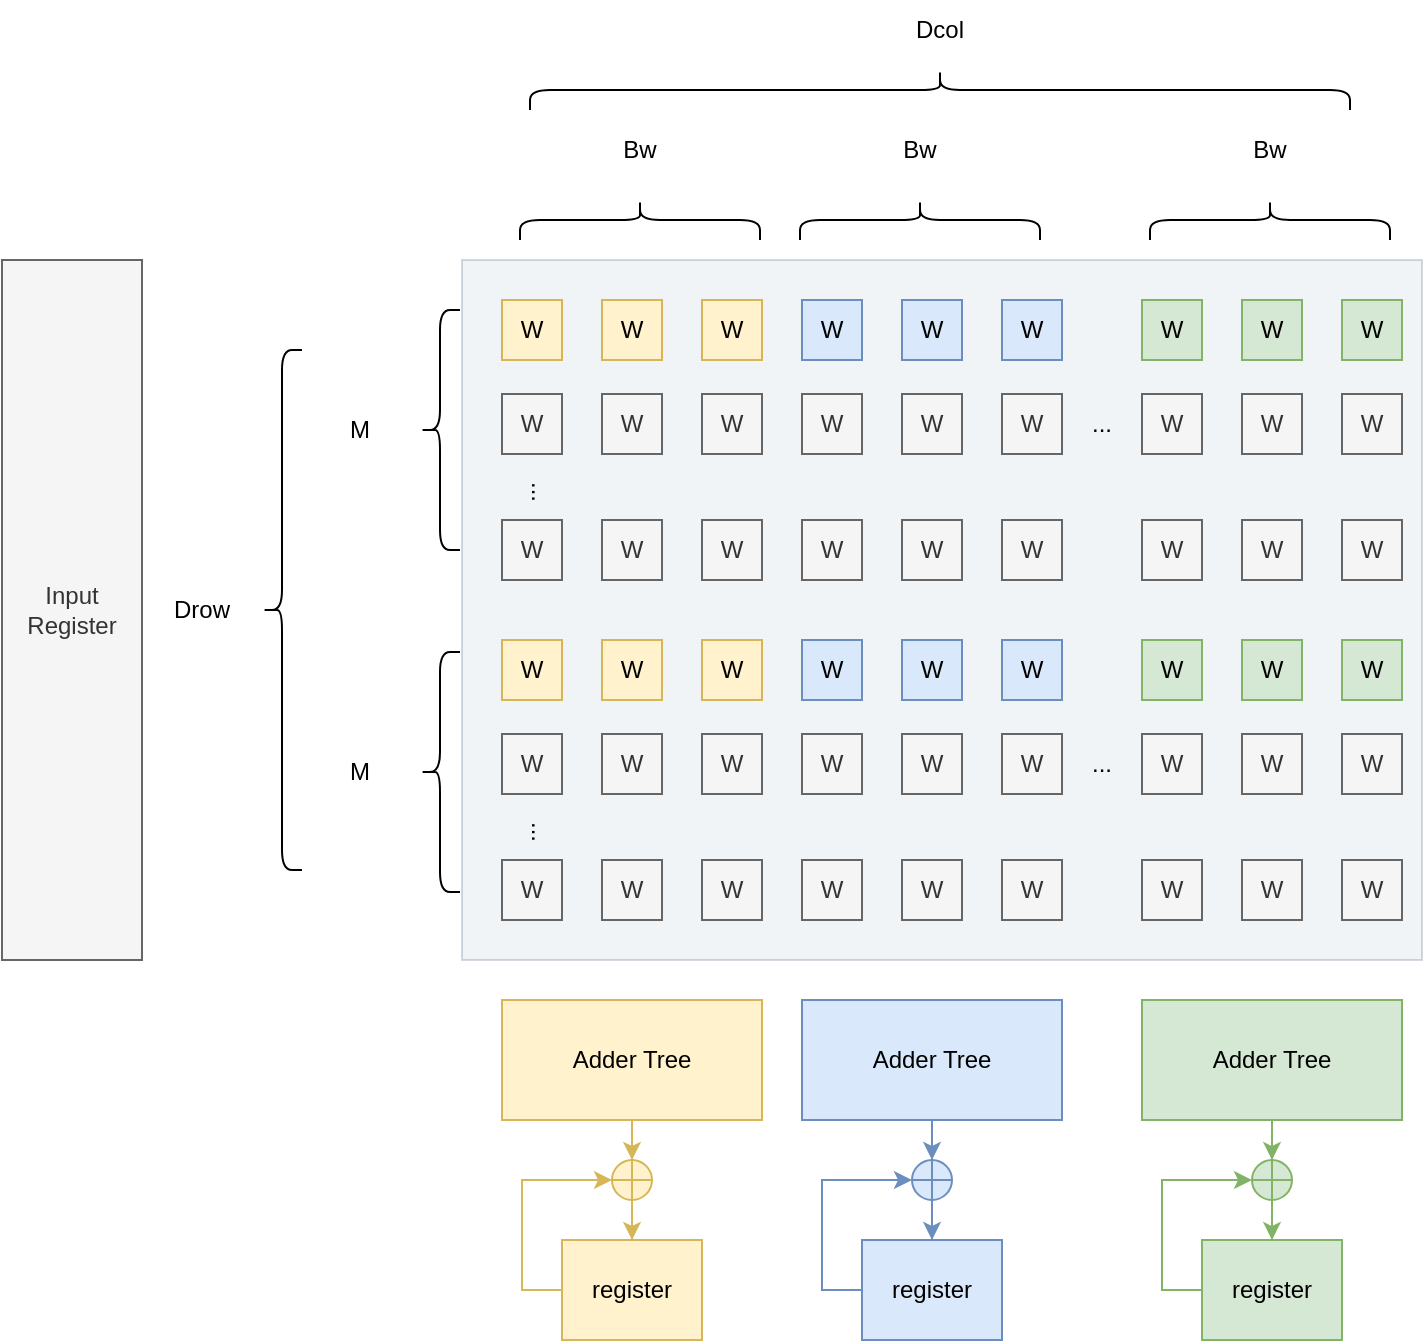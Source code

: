 <mxfile version="23.0.1" type="github">
  <diagram name="Page-1" id="5ItVl3hsBHIYpCp5SJ1j">
    <mxGraphModel dx="2222" dy="967" grid="1" gridSize="10" guides="1" tooltips="1" connect="1" arrows="1" fold="1" page="1" pageScale="1" pageWidth="850" pageHeight="1100" math="0" shadow="0">
      <root>
        <mxCell id="0" />
        <mxCell id="1" parent="0" />
        <mxCell id="jhdbiIO49YJ1NEHSqmLw-105" value="" style="rounded=0;whiteSpace=wrap;html=1;fillColor=#bac8d3;strokeColor=#23445d;opacity=20;" vertex="1" parent="1">
          <mxGeometry x="220" y="230" width="480" height="350" as="geometry" />
        </mxCell>
        <mxCell id="jhdbiIO49YJ1NEHSqmLw-1" value="W" style="rounded=0;whiteSpace=wrap;html=1;fillColor=#fff2cc;strokeColor=#d6b656;" vertex="1" parent="1">
          <mxGeometry x="240" y="250" width="30" height="30" as="geometry" />
        </mxCell>
        <mxCell id="jhdbiIO49YJ1NEHSqmLw-2" value="W" style="rounded=0;whiteSpace=wrap;html=1;fillColor=#fff2cc;strokeColor=#d6b656;" vertex="1" parent="1">
          <mxGeometry x="290" y="250" width="30" height="30" as="geometry" />
        </mxCell>
        <mxCell id="jhdbiIO49YJ1NEHSqmLw-3" value="W" style="rounded=0;whiteSpace=wrap;html=1;fillColor=#fff2cc;strokeColor=#d6b656;" vertex="1" parent="1">
          <mxGeometry x="340" y="250" width="30" height="30" as="geometry" />
        </mxCell>
        <mxCell id="jhdbiIO49YJ1NEHSqmLw-4" value="W" style="rounded=0;whiteSpace=wrap;html=1;fillColor=#dae8fc;strokeColor=#6c8ebf;" vertex="1" parent="1">
          <mxGeometry x="390" y="250" width="30" height="30" as="geometry" />
        </mxCell>
        <mxCell id="jhdbiIO49YJ1NEHSqmLw-5" value="W" style="rounded=0;whiteSpace=wrap;html=1;fillColor=#dae8fc;strokeColor=#6c8ebf;" vertex="1" parent="1">
          <mxGeometry x="440" y="250" width="30" height="30" as="geometry" />
        </mxCell>
        <mxCell id="jhdbiIO49YJ1NEHSqmLw-6" value="W" style="rounded=0;whiteSpace=wrap;html=1;fillColor=#dae8fc;strokeColor=#6c8ebf;" vertex="1" parent="1">
          <mxGeometry x="490" y="250" width="30" height="30" as="geometry" />
        </mxCell>
        <mxCell id="jhdbiIO49YJ1NEHSqmLw-7" value="W" style="rounded=0;whiteSpace=wrap;html=1;fillColor=#d5e8d4;strokeColor=#82b366;" vertex="1" parent="1">
          <mxGeometry x="560" y="250" width="30" height="30" as="geometry" />
        </mxCell>
        <mxCell id="jhdbiIO49YJ1NEHSqmLw-8" value="W" style="rounded=0;whiteSpace=wrap;html=1;fillColor=#d5e8d4;strokeColor=#82b366;" vertex="1" parent="1">
          <mxGeometry x="610" y="250" width="30" height="30" as="geometry" />
        </mxCell>
        <mxCell id="jhdbiIO49YJ1NEHSqmLw-9" value="W" style="rounded=0;whiteSpace=wrap;html=1;fillColor=#d5e8d4;strokeColor=#82b366;" vertex="1" parent="1">
          <mxGeometry x="660" y="250" width="30" height="30" as="geometry" />
        </mxCell>
        <mxCell id="jhdbiIO49YJ1NEHSqmLw-10" value="..." style="text;html=1;strokeColor=none;fillColor=none;align=center;verticalAlign=middle;whiteSpace=wrap;rounded=0;" vertex="1" parent="1">
          <mxGeometry x="510" y="297" width="60" height="30" as="geometry" />
        </mxCell>
        <mxCell id="jhdbiIO49YJ1NEHSqmLw-11" value="W" style="rounded=0;whiteSpace=wrap;html=1;fillColor=#f5f5f5;fontColor=#333333;strokeColor=#666666;" vertex="1" parent="1">
          <mxGeometry x="240" y="297" width="30" height="30" as="geometry" />
        </mxCell>
        <mxCell id="jhdbiIO49YJ1NEHSqmLw-12" value="W" style="rounded=0;whiteSpace=wrap;html=1;fillColor=#f5f5f5;fontColor=#333333;strokeColor=#666666;" vertex="1" parent="1">
          <mxGeometry x="290" y="297" width="30" height="30" as="geometry" />
        </mxCell>
        <mxCell id="jhdbiIO49YJ1NEHSqmLw-13" value="W" style="rounded=0;whiteSpace=wrap;html=1;fillColor=#f5f5f5;fontColor=#333333;strokeColor=#666666;" vertex="1" parent="1">
          <mxGeometry x="340" y="297" width="30" height="30" as="geometry" />
        </mxCell>
        <mxCell id="jhdbiIO49YJ1NEHSqmLw-14" value="W" style="rounded=0;whiteSpace=wrap;html=1;fillColor=#f5f5f5;fontColor=#333333;strokeColor=#666666;" vertex="1" parent="1">
          <mxGeometry x="390" y="297" width="30" height="30" as="geometry" />
        </mxCell>
        <mxCell id="jhdbiIO49YJ1NEHSqmLw-15" value="W" style="rounded=0;whiteSpace=wrap;html=1;fillColor=#f5f5f5;fontColor=#333333;strokeColor=#666666;" vertex="1" parent="1">
          <mxGeometry x="440" y="297" width="30" height="30" as="geometry" />
        </mxCell>
        <mxCell id="jhdbiIO49YJ1NEHSqmLw-16" value="W" style="rounded=0;whiteSpace=wrap;html=1;fillColor=#f5f5f5;fontColor=#333333;strokeColor=#666666;" vertex="1" parent="1">
          <mxGeometry x="490" y="297" width="30" height="30" as="geometry" />
        </mxCell>
        <mxCell id="jhdbiIO49YJ1NEHSqmLw-17" value="W" style="rounded=0;whiteSpace=wrap;html=1;fillColor=#f5f5f5;fontColor=#333333;strokeColor=#666666;" vertex="1" parent="1">
          <mxGeometry x="560" y="297" width="30" height="30" as="geometry" />
        </mxCell>
        <mxCell id="jhdbiIO49YJ1NEHSqmLw-18" value="W" style="rounded=0;whiteSpace=wrap;html=1;fillColor=#f5f5f5;fontColor=#333333;strokeColor=#666666;" vertex="1" parent="1">
          <mxGeometry x="610" y="297" width="30" height="30" as="geometry" />
        </mxCell>
        <mxCell id="jhdbiIO49YJ1NEHSqmLw-19" value="W" style="rounded=0;whiteSpace=wrap;html=1;fillColor=#f5f5f5;fontColor=#333333;strokeColor=#666666;" vertex="1" parent="1">
          <mxGeometry x="660" y="297" width="30" height="30" as="geometry" />
        </mxCell>
        <mxCell id="jhdbiIO49YJ1NEHSqmLw-20" value="W" style="rounded=0;whiteSpace=wrap;html=1;fillColor=#f5f5f5;fontColor=#333333;strokeColor=#666666;" vertex="1" parent="1">
          <mxGeometry x="240" y="360" width="30" height="30" as="geometry" />
        </mxCell>
        <mxCell id="jhdbiIO49YJ1NEHSqmLw-21" value="W" style="rounded=0;whiteSpace=wrap;html=1;fillColor=#f5f5f5;fontColor=#333333;strokeColor=#666666;" vertex="1" parent="1">
          <mxGeometry x="290" y="360" width="30" height="30" as="geometry" />
        </mxCell>
        <mxCell id="jhdbiIO49YJ1NEHSqmLw-22" value="W" style="rounded=0;whiteSpace=wrap;html=1;fillColor=#f5f5f5;fontColor=#333333;strokeColor=#666666;" vertex="1" parent="1">
          <mxGeometry x="340" y="360" width="30" height="30" as="geometry" />
        </mxCell>
        <mxCell id="jhdbiIO49YJ1NEHSqmLw-23" value="W" style="rounded=0;whiteSpace=wrap;html=1;fillColor=#f5f5f5;fontColor=#333333;strokeColor=#666666;" vertex="1" parent="1">
          <mxGeometry x="390" y="360" width="30" height="30" as="geometry" />
        </mxCell>
        <mxCell id="jhdbiIO49YJ1NEHSqmLw-24" value="W" style="rounded=0;whiteSpace=wrap;html=1;fillColor=#f5f5f5;fontColor=#333333;strokeColor=#666666;" vertex="1" parent="1">
          <mxGeometry x="440" y="360" width="30" height="30" as="geometry" />
        </mxCell>
        <mxCell id="jhdbiIO49YJ1NEHSqmLw-25" value="W" style="rounded=0;whiteSpace=wrap;html=1;fillColor=#f5f5f5;fontColor=#333333;strokeColor=#666666;" vertex="1" parent="1">
          <mxGeometry x="490" y="360" width="30" height="30" as="geometry" />
        </mxCell>
        <mxCell id="jhdbiIO49YJ1NEHSqmLw-26" value="W" style="rounded=0;whiteSpace=wrap;html=1;fillColor=#f5f5f5;fontColor=#333333;strokeColor=#666666;" vertex="1" parent="1">
          <mxGeometry x="560" y="360" width="30" height="30" as="geometry" />
        </mxCell>
        <mxCell id="jhdbiIO49YJ1NEHSqmLw-27" value="W" style="rounded=0;whiteSpace=wrap;html=1;fillColor=#f5f5f5;fontColor=#333333;strokeColor=#666666;" vertex="1" parent="1">
          <mxGeometry x="610" y="360" width="30" height="30" as="geometry" />
        </mxCell>
        <mxCell id="jhdbiIO49YJ1NEHSqmLw-28" value="W" style="rounded=0;whiteSpace=wrap;html=1;fillColor=#f5f5f5;fontColor=#333333;strokeColor=#666666;" vertex="1" parent="1">
          <mxGeometry x="660" y="360" width="30" height="30" as="geometry" />
        </mxCell>
        <mxCell id="jhdbiIO49YJ1NEHSqmLw-38" value="..." style="text;html=1;strokeColor=none;fillColor=none;align=center;verticalAlign=middle;whiteSpace=wrap;rounded=0;labelPosition=center;verticalLabelPosition=middle;rotation=90;" vertex="1" parent="1">
          <mxGeometry x="229" y="331" width="60" height="30" as="geometry" />
        </mxCell>
        <mxCell id="jhdbiIO49YJ1NEHSqmLw-39" value="W" style="rounded=0;whiteSpace=wrap;html=1;fillColor=#fff2cc;strokeColor=#d6b656;" vertex="1" parent="1">
          <mxGeometry x="240" y="420" width="30" height="30" as="geometry" />
        </mxCell>
        <mxCell id="jhdbiIO49YJ1NEHSqmLw-40" value="W" style="rounded=0;whiteSpace=wrap;html=1;fillColor=#fff2cc;strokeColor=#d6b656;" vertex="1" parent="1">
          <mxGeometry x="290" y="420" width="30" height="30" as="geometry" />
        </mxCell>
        <mxCell id="jhdbiIO49YJ1NEHSqmLw-41" value="W" style="rounded=0;whiteSpace=wrap;html=1;fillColor=#fff2cc;strokeColor=#d6b656;" vertex="1" parent="1">
          <mxGeometry x="340" y="420" width="30" height="30" as="geometry" />
        </mxCell>
        <mxCell id="jhdbiIO49YJ1NEHSqmLw-42" value="W" style="rounded=0;whiteSpace=wrap;html=1;fillColor=#dae8fc;strokeColor=#6c8ebf;" vertex="1" parent="1">
          <mxGeometry x="390" y="420" width="30" height="30" as="geometry" />
        </mxCell>
        <mxCell id="jhdbiIO49YJ1NEHSqmLw-43" value="W" style="rounded=0;whiteSpace=wrap;html=1;fillColor=#dae8fc;strokeColor=#6c8ebf;" vertex="1" parent="1">
          <mxGeometry x="440" y="420" width="30" height="30" as="geometry" />
        </mxCell>
        <mxCell id="jhdbiIO49YJ1NEHSqmLw-44" value="W" style="rounded=0;whiteSpace=wrap;html=1;fillColor=#dae8fc;strokeColor=#6c8ebf;" vertex="1" parent="1">
          <mxGeometry x="490" y="420" width="30" height="30" as="geometry" />
        </mxCell>
        <mxCell id="jhdbiIO49YJ1NEHSqmLw-45" value="W" style="rounded=0;whiteSpace=wrap;html=1;fillColor=#d5e8d4;strokeColor=#82b366;" vertex="1" parent="1">
          <mxGeometry x="560" y="420" width="30" height="30" as="geometry" />
        </mxCell>
        <mxCell id="jhdbiIO49YJ1NEHSqmLw-46" value="W" style="rounded=0;whiteSpace=wrap;html=1;fillColor=#d5e8d4;strokeColor=#82b366;" vertex="1" parent="1">
          <mxGeometry x="610" y="420" width="30" height="30" as="geometry" />
        </mxCell>
        <mxCell id="jhdbiIO49YJ1NEHSqmLw-47" value="W" style="rounded=0;whiteSpace=wrap;html=1;fillColor=#d5e8d4;strokeColor=#82b366;" vertex="1" parent="1">
          <mxGeometry x="660" y="420" width="30" height="30" as="geometry" />
        </mxCell>
        <mxCell id="jhdbiIO49YJ1NEHSqmLw-48" value="..." style="text;html=1;strokeColor=none;fillColor=none;align=center;verticalAlign=middle;whiteSpace=wrap;rounded=0;" vertex="1" parent="1">
          <mxGeometry x="510" y="467" width="60" height="30" as="geometry" />
        </mxCell>
        <mxCell id="jhdbiIO49YJ1NEHSqmLw-49" value="W" style="rounded=0;whiteSpace=wrap;html=1;fillColor=#f5f5f5;fontColor=#333333;strokeColor=#666666;" vertex="1" parent="1">
          <mxGeometry x="240" y="467" width="30" height="30" as="geometry" />
        </mxCell>
        <mxCell id="jhdbiIO49YJ1NEHSqmLw-50" value="W" style="rounded=0;whiteSpace=wrap;html=1;fillColor=#f5f5f5;fontColor=#333333;strokeColor=#666666;" vertex="1" parent="1">
          <mxGeometry x="290" y="467" width="30" height="30" as="geometry" />
        </mxCell>
        <mxCell id="jhdbiIO49YJ1NEHSqmLw-51" value="W" style="rounded=0;whiteSpace=wrap;html=1;fillColor=#f5f5f5;fontColor=#333333;strokeColor=#666666;" vertex="1" parent="1">
          <mxGeometry x="340" y="467" width="30" height="30" as="geometry" />
        </mxCell>
        <mxCell id="jhdbiIO49YJ1NEHSqmLw-52" value="W" style="rounded=0;whiteSpace=wrap;html=1;fillColor=#f5f5f5;fontColor=#333333;strokeColor=#666666;" vertex="1" parent="1">
          <mxGeometry x="390" y="467" width="30" height="30" as="geometry" />
        </mxCell>
        <mxCell id="jhdbiIO49YJ1NEHSqmLw-53" value="W" style="rounded=0;whiteSpace=wrap;html=1;fillColor=#f5f5f5;fontColor=#333333;strokeColor=#666666;" vertex="1" parent="1">
          <mxGeometry x="440" y="467" width="30" height="30" as="geometry" />
        </mxCell>
        <mxCell id="jhdbiIO49YJ1NEHSqmLw-54" value="W" style="rounded=0;whiteSpace=wrap;html=1;fillColor=#f5f5f5;fontColor=#333333;strokeColor=#666666;" vertex="1" parent="1">
          <mxGeometry x="490" y="467" width="30" height="30" as="geometry" />
        </mxCell>
        <mxCell id="jhdbiIO49YJ1NEHSqmLw-55" value="W" style="rounded=0;whiteSpace=wrap;html=1;fillColor=#f5f5f5;fontColor=#333333;strokeColor=#666666;" vertex="1" parent="1">
          <mxGeometry x="560" y="467" width="30" height="30" as="geometry" />
        </mxCell>
        <mxCell id="jhdbiIO49YJ1NEHSqmLw-56" value="W" style="rounded=0;whiteSpace=wrap;html=1;fillColor=#f5f5f5;fontColor=#333333;strokeColor=#666666;" vertex="1" parent="1">
          <mxGeometry x="610" y="467" width="30" height="30" as="geometry" />
        </mxCell>
        <mxCell id="jhdbiIO49YJ1NEHSqmLw-57" value="W" style="rounded=0;whiteSpace=wrap;html=1;fillColor=#f5f5f5;fontColor=#333333;strokeColor=#666666;" vertex="1" parent="1">
          <mxGeometry x="660" y="467" width="30" height="30" as="geometry" />
        </mxCell>
        <mxCell id="jhdbiIO49YJ1NEHSqmLw-58" value="W" style="rounded=0;whiteSpace=wrap;html=1;fillColor=#f5f5f5;fontColor=#333333;strokeColor=#666666;" vertex="1" parent="1">
          <mxGeometry x="240" y="530" width="30" height="30" as="geometry" />
        </mxCell>
        <mxCell id="jhdbiIO49YJ1NEHSqmLw-59" value="W" style="rounded=0;whiteSpace=wrap;html=1;fillColor=#f5f5f5;fontColor=#333333;strokeColor=#666666;" vertex="1" parent="1">
          <mxGeometry x="290" y="530" width="30" height="30" as="geometry" />
        </mxCell>
        <mxCell id="jhdbiIO49YJ1NEHSqmLw-60" value="W" style="rounded=0;whiteSpace=wrap;html=1;fillColor=#f5f5f5;fontColor=#333333;strokeColor=#666666;" vertex="1" parent="1">
          <mxGeometry x="340" y="530" width="30" height="30" as="geometry" />
        </mxCell>
        <mxCell id="jhdbiIO49YJ1NEHSqmLw-61" value="W" style="rounded=0;whiteSpace=wrap;html=1;fillColor=#f5f5f5;fontColor=#333333;strokeColor=#666666;" vertex="1" parent="1">
          <mxGeometry x="390" y="530" width="30" height="30" as="geometry" />
        </mxCell>
        <mxCell id="jhdbiIO49YJ1NEHSqmLw-62" value="W" style="rounded=0;whiteSpace=wrap;html=1;fillColor=#f5f5f5;fontColor=#333333;strokeColor=#666666;" vertex="1" parent="1">
          <mxGeometry x="440" y="530" width="30" height="30" as="geometry" />
        </mxCell>
        <mxCell id="jhdbiIO49YJ1NEHSqmLw-63" value="W" style="rounded=0;whiteSpace=wrap;html=1;fillColor=#f5f5f5;fontColor=#333333;strokeColor=#666666;" vertex="1" parent="1">
          <mxGeometry x="490" y="530" width="30" height="30" as="geometry" />
        </mxCell>
        <mxCell id="jhdbiIO49YJ1NEHSqmLw-64" value="W" style="rounded=0;whiteSpace=wrap;html=1;fillColor=#f5f5f5;fontColor=#333333;strokeColor=#666666;" vertex="1" parent="1">
          <mxGeometry x="560" y="530" width="30" height="30" as="geometry" />
        </mxCell>
        <mxCell id="jhdbiIO49YJ1NEHSqmLw-65" value="W" style="rounded=0;whiteSpace=wrap;html=1;fillColor=#f5f5f5;fontColor=#333333;strokeColor=#666666;" vertex="1" parent="1">
          <mxGeometry x="610" y="530" width="30" height="30" as="geometry" />
        </mxCell>
        <mxCell id="jhdbiIO49YJ1NEHSqmLw-66" value="W" style="rounded=0;whiteSpace=wrap;html=1;fillColor=#f5f5f5;fontColor=#333333;strokeColor=#666666;" vertex="1" parent="1">
          <mxGeometry x="660" y="530" width="30" height="30" as="geometry" />
        </mxCell>
        <mxCell id="jhdbiIO49YJ1NEHSqmLw-67" value="..." style="text;html=1;strokeColor=none;fillColor=none;align=center;verticalAlign=middle;whiteSpace=wrap;rounded=0;labelPosition=center;verticalLabelPosition=middle;rotation=90;" vertex="1" parent="1">
          <mxGeometry x="229" y="501" width="60" height="30" as="geometry" />
        </mxCell>
        <mxCell id="jhdbiIO49YJ1NEHSqmLw-68" value="" style="shape=curlyBracket;whiteSpace=wrap;html=1;rounded=1;labelPosition=left;verticalLabelPosition=middle;align=right;verticalAlign=middle;" vertex="1" parent="1">
          <mxGeometry x="199" y="255" width="20" height="120" as="geometry" />
        </mxCell>
        <mxCell id="jhdbiIO49YJ1NEHSqmLw-69" value="M" style="text;html=1;strokeColor=none;fillColor=none;align=center;verticalAlign=middle;whiteSpace=wrap;rounded=0;" vertex="1" parent="1">
          <mxGeometry x="139" y="300" width="60" height="30" as="geometry" />
        </mxCell>
        <mxCell id="jhdbiIO49YJ1NEHSqmLw-70" value="" style="shape=curlyBracket;whiteSpace=wrap;html=1;rounded=1;labelPosition=left;verticalLabelPosition=middle;align=right;verticalAlign=middle;rotation=90;" vertex="1" parent="1">
          <mxGeometry x="299" y="150" width="20" height="120" as="geometry" />
        </mxCell>
        <mxCell id="jhdbiIO49YJ1NEHSqmLw-71" value="Bw" style="text;html=1;strokeColor=none;fillColor=none;align=center;verticalAlign=middle;whiteSpace=wrap;rounded=0;" vertex="1" parent="1">
          <mxGeometry x="279" y="160" width="60" height="30" as="geometry" />
        </mxCell>
        <mxCell id="jhdbiIO49YJ1NEHSqmLw-72" value="" style="shape=curlyBracket;whiteSpace=wrap;html=1;rounded=1;labelPosition=left;verticalLabelPosition=middle;align=right;verticalAlign=middle;rotation=90;" vertex="1" parent="1">
          <mxGeometry x="439" y="150" width="20" height="120" as="geometry" />
        </mxCell>
        <mxCell id="jhdbiIO49YJ1NEHSqmLw-73" value="" style="shape=curlyBracket;whiteSpace=wrap;html=1;rounded=1;labelPosition=left;verticalLabelPosition=middle;align=right;verticalAlign=middle;rotation=90;" vertex="1" parent="1">
          <mxGeometry x="614" y="150" width="20" height="120" as="geometry" />
        </mxCell>
        <mxCell id="jhdbiIO49YJ1NEHSqmLw-74" value="" style="shape=curlyBracket;whiteSpace=wrap;html=1;rounded=1;labelPosition=left;verticalLabelPosition=middle;align=right;verticalAlign=middle;rotation=90;direction=north;" vertex="1" parent="1">
          <mxGeometry x="149" y="476" width="120" height="20" as="geometry" />
        </mxCell>
        <mxCell id="jhdbiIO49YJ1NEHSqmLw-75" value="M" style="text;html=1;strokeColor=none;fillColor=none;align=center;verticalAlign=middle;whiteSpace=wrap;rounded=0;" vertex="1" parent="1">
          <mxGeometry x="139" y="471" width="60" height="30" as="geometry" />
        </mxCell>
        <mxCell id="jhdbiIO49YJ1NEHSqmLw-76" value="Bw" style="text;html=1;strokeColor=none;fillColor=none;align=center;verticalAlign=middle;whiteSpace=wrap;rounded=0;" vertex="1" parent="1">
          <mxGeometry x="419" y="160" width="60" height="30" as="geometry" />
        </mxCell>
        <mxCell id="jhdbiIO49YJ1NEHSqmLw-77" value="Bw" style="text;html=1;strokeColor=none;fillColor=none;align=center;verticalAlign=middle;whiteSpace=wrap;rounded=0;" vertex="1" parent="1">
          <mxGeometry x="594" y="160" width="60" height="30" as="geometry" />
        </mxCell>
        <mxCell id="jhdbiIO49YJ1NEHSqmLw-78" value="" style="shape=curlyBracket;whiteSpace=wrap;html=1;rounded=1;labelPosition=left;verticalLabelPosition=middle;align=right;verticalAlign=middle;rotation=90;" vertex="1" parent="1">
          <mxGeometry x="449" y="-60" width="20" height="410" as="geometry" />
        </mxCell>
        <mxCell id="jhdbiIO49YJ1NEHSqmLw-79" value="Dcol" style="text;html=1;strokeColor=none;fillColor=none;align=center;verticalAlign=middle;whiteSpace=wrap;rounded=0;" vertex="1" parent="1">
          <mxGeometry x="429" y="100" width="60" height="30" as="geometry" />
        </mxCell>
        <mxCell id="jhdbiIO49YJ1NEHSqmLw-80" value="" style="shape=curlyBracket;whiteSpace=wrap;html=1;rounded=1;labelPosition=left;verticalLabelPosition=middle;align=right;verticalAlign=middle;rotation=90;direction=north;" vertex="1" parent="1">
          <mxGeometry y="395" width="260" height="20" as="geometry" />
        </mxCell>
        <mxCell id="jhdbiIO49YJ1NEHSqmLw-81" value="Drow" style="text;html=1;strokeColor=none;fillColor=none;align=center;verticalAlign=middle;whiteSpace=wrap;rounded=0;" vertex="1" parent="1">
          <mxGeometry x="60" y="390" width="60" height="30" as="geometry" />
        </mxCell>
        <mxCell id="jhdbiIO49YJ1NEHSqmLw-89" style="edgeStyle=orthogonalEdgeStyle;rounded=0;orthogonalLoop=1;jettySize=auto;html=1;entryX=0.5;entryY=0;entryDx=0;entryDy=0;fillColor=#fff2cc;strokeColor=#d6b656;" edge="1" parent="1" source="jhdbiIO49YJ1NEHSqmLw-84" target="jhdbiIO49YJ1NEHSqmLw-88">
          <mxGeometry relative="1" as="geometry" />
        </mxCell>
        <mxCell id="jhdbiIO49YJ1NEHSqmLw-84" value="Adder Tree" style="rounded=0;whiteSpace=wrap;html=1;fillColor=#fff2cc;strokeColor=#d6b656;" vertex="1" parent="1">
          <mxGeometry x="240" y="600" width="130" height="60" as="geometry" />
        </mxCell>
        <mxCell id="jhdbiIO49YJ1NEHSqmLw-90" style="edgeStyle=orthogonalEdgeStyle;rounded=0;orthogonalLoop=1;jettySize=auto;html=1;entryX=0;entryY=0.5;entryDx=0;entryDy=0;exitX=0;exitY=0.5;exitDx=0;exitDy=0;fillColor=#fff2cc;strokeColor=#d6b656;" edge="1" parent="1" source="jhdbiIO49YJ1NEHSqmLw-87" target="jhdbiIO49YJ1NEHSqmLw-88">
          <mxGeometry relative="1" as="geometry" />
        </mxCell>
        <mxCell id="jhdbiIO49YJ1NEHSqmLw-87" value="register" style="rounded=0;whiteSpace=wrap;html=1;fillColor=#fff2cc;strokeColor=#d6b656;" vertex="1" parent="1">
          <mxGeometry x="270" y="720" width="70" height="50" as="geometry" />
        </mxCell>
        <mxCell id="jhdbiIO49YJ1NEHSqmLw-91" style="edgeStyle=orthogonalEdgeStyle;rounded=0;orthogonalLoop=1;jettySize=auto;html=1;entryX=0.5;entryY=0;entryDx=0;entryDy=0;fillColor=#fff2cc;strokeColor=#d6b656;" edge="1" parent="1" source="jhdbiIO49YJ1NEHSqmLw-88" target="jhdbiIO49YJ1NEHSqmLw-87">
          <mxGeometry relative="1" as="geometry" />
        </mxCell>
        <mxCell id="jhdbiIO49YJ1NEHSqmLw-88" value="" style="shape=orEllipse;perimeter=ellipsePerimeter;whiteSpace=wrap;html=1;backgroundOutline=1;fillColor=#fff2cc;strokeColor=#d6b656;" vertex="1" parent="1">
          <mxGeometry x="295" y="680" width="20" height="20" as="geometry" />
        </mxCell>
        <mxCell id="jhdbiIO49YJ1NEHSqmLw-92" style="edgeStyle=orthogonalEdgeStyle;rounded=0;orthogonalLoop=1;jettySize=auto;html=1;entryX=0.5;entryY=0;entryDx=0;entryDy=0;fillColor=#dae8fc;strokeColor=#6c8ebf;" edge="1" parent="1" source="jhdbiIO49YJ1NEHSqmLw-93" target="jhdbiIO49YJ1NEHSqmLw-97">
          <mxGeometry relative="1" as="geometry" />
        </mxCell>
        <mxCell id="jhdbiIO49YJ1NEHSqmLw-93" value="Adder Tree" style="rounded=0;whiteSpace=wrap;html=1;fillColor=#dae8fc;strokeColor=#6c8ebf;" vertex="1" parent="1">
          <mxGeometry x="390" y="600" width="130" height="60" as="geometry" />
        </mxCell>
        <mxCell id="jhdbiIO49YJ1NEHSqmLw-94" style="edgeStyle=orthogonalEdgeStyle;rounded=0;orthogonalLoop=1;jettySize=auto;html=1;entryX=0;entryY=0.5;entryDx=0;entryDy=0;exitX=0;exitY=0.5;exitDx=0;exitDy=0;fillColor=#dae8fc;strokeColor=#6c8ebf;" edge="1" parent="1" source="jhdbiIO49YJ1NEHSqmLw-95" target="jhdbiIO49YJ1NEHSqmLw-97">
          <mxGeometry relative="1" as="geometry" />
        </mxCell>
        <mxCell id="jhdbiIO49YJ1NEHSqmLw-95" value="register" style="rounded=0;whiteSpace=wrap;html=1;fillColor=#dae8fc;strokeColor=#6c8ebf;" vertex="1" parent="1">
          <mxGeometry x="420" y="720" width="70" height="50" as="geometry" />
        </mxCell>
        <mxCell id="jhdbiIO49YJ1NEHSqmLw-96" style="edgeStyle=orthogonalEdgeStyle;rounded=0;orthogonalLoop=1;jettySize=auto;html=1;entryX=0.5;entryY=0;entryDx=0;entryDy=0;fillColor=#dae8fc;strokeColor=#6c8ebf;" edge="1" parent="1" source="jhdbiIO49YJ1NEHSqmLw-97" target="jhdbiIO49YJ1NEHSqmLw-95">
          <mxGeometry relative="1" as="geometry" />
        </mxCell>
        <mxCell id="jhdbiIO49YJ1NEHSqmLw-97" value="" style="shape=orEllipse;perimeter=ellipsePerimeter;whiteSpace=wrap;html=1;backgroundOutline=1;fillColor=#dae8fc;strokeColor=#6c8ebf;" vertex="1" parent="1">
          <mxGeometry x="445" y="680" width="20" height="20" as="geometry" />
        </mxCell>
        <mxCell id="jhdbiIO49YJ1NEHSqmLw-98" style="edgeStyle=orthogonalEdgeStyle;rounded=0;orthogonalLoop=1;jettySize=auto;html=1;entryX=0.5;entryY=0;entryDx=0;entryDy=0;fillColor=#d5e8d4;strokeColor=#82b366;" edge="1" parent="1" source="jhdbiIO49YJ1NEHSqmLw-99" target="jhdbiIO49YJ1NEHSqmLw-103">
          <mxGeometry relative="1" as="geometry" />
        </mxCell>
        <mxCell id="jhdbiIO49YJ1NEHSqmLw-99" value="Adder Tree" style="rounded=0;whiteSpace=wrap;html=1;fillColor=#d5e8d4;strokeColor=#82b366;" vertex="1" parent="1">
          <mxGeometry x="560" y="600" width="130" height="60" as="geometry" />
        </mxCell>
        <mxCell id="jhdbiIO49YJ1NEHSqmLw-100" style="edgeStyle=orthogonalEdgeStyle;rounded=0;orthogonalLoop=1;jettySize=auto;html=1;entryX=0;entryY=0.5;entryDx=0;entryDy=0;exitX=0;exitY=0.5;exitDx=0;exitDy=0;fillColor=#d5e8d4;strokeColor=#82b366;" edge="1" parent="1" source="jhdbiIO49YJ1NEHSqmLw-101" target="jhdbiIO49YJ1NEHSqmLw-103">
          <mxGeometry relative="1" as="geometry" />
        </mxCell>
        <mxCell id="jhdbiIO49YJ1NEHSqmLw-101" value="register" style="rounded=0;whiteSpace=wrap;html=1;fillColor=#d5e8d4;strokeColor=#82b366;" vertex="1" parent="1">
          <mxGeometry x="590" y="720" width="70" height="50" as="geometry" />
        </mxCell>
        <mxCell id="jhdbiIO49YJ1NEHSqmLw-102" style="edgeStyle=orthogonalEdgeStyle;rounded=0;orthogonalLoop=1;jettySize=auto;html=1;entryX=0.5;entryY=0;entryDx=0;entryDy=0;fillColor=#d5e8d4;strokeColor=#82b366;" edge="1" parent="1" source="jhdbiIO49YJ1NEHSqmLw-103" target="jhdbiIO49YJ1NEHSqmLw-101">
          <mxGeometry relative="1" as="geometry" />
        </mxCell>
        <mxCell id="jhdbiIO49YJ1NEHSqmLw-103" value="" style="shape=orEllipse;perimeter=ellipsePerimeter;whiteSpace=wrap;html=1;backgroundOutline=1;fillColor=#d5e8d4;strokeColor=#82b366;" vertex="1" parent="1">
          <mxGeometry x="615" y="680" width="20" height="20" as="geometry" />
        </mxCell>
        <mxCell id="jhdbiIO49YJ1NEHSqmLw-106" value="Input Register" style="rounded=0;whiteSpace=wrap;html=1;fillColor=#f5f5f5;strokeColor=#666666;fontColor=#333333;" vertex="1" parent="1">
          <mxGeometry x="-10" y="230" width="70" height="350" as="geometry" />
        </mxCell>
      </root>
    </mxGraphModel>
  </diagram>
</mxfile>
